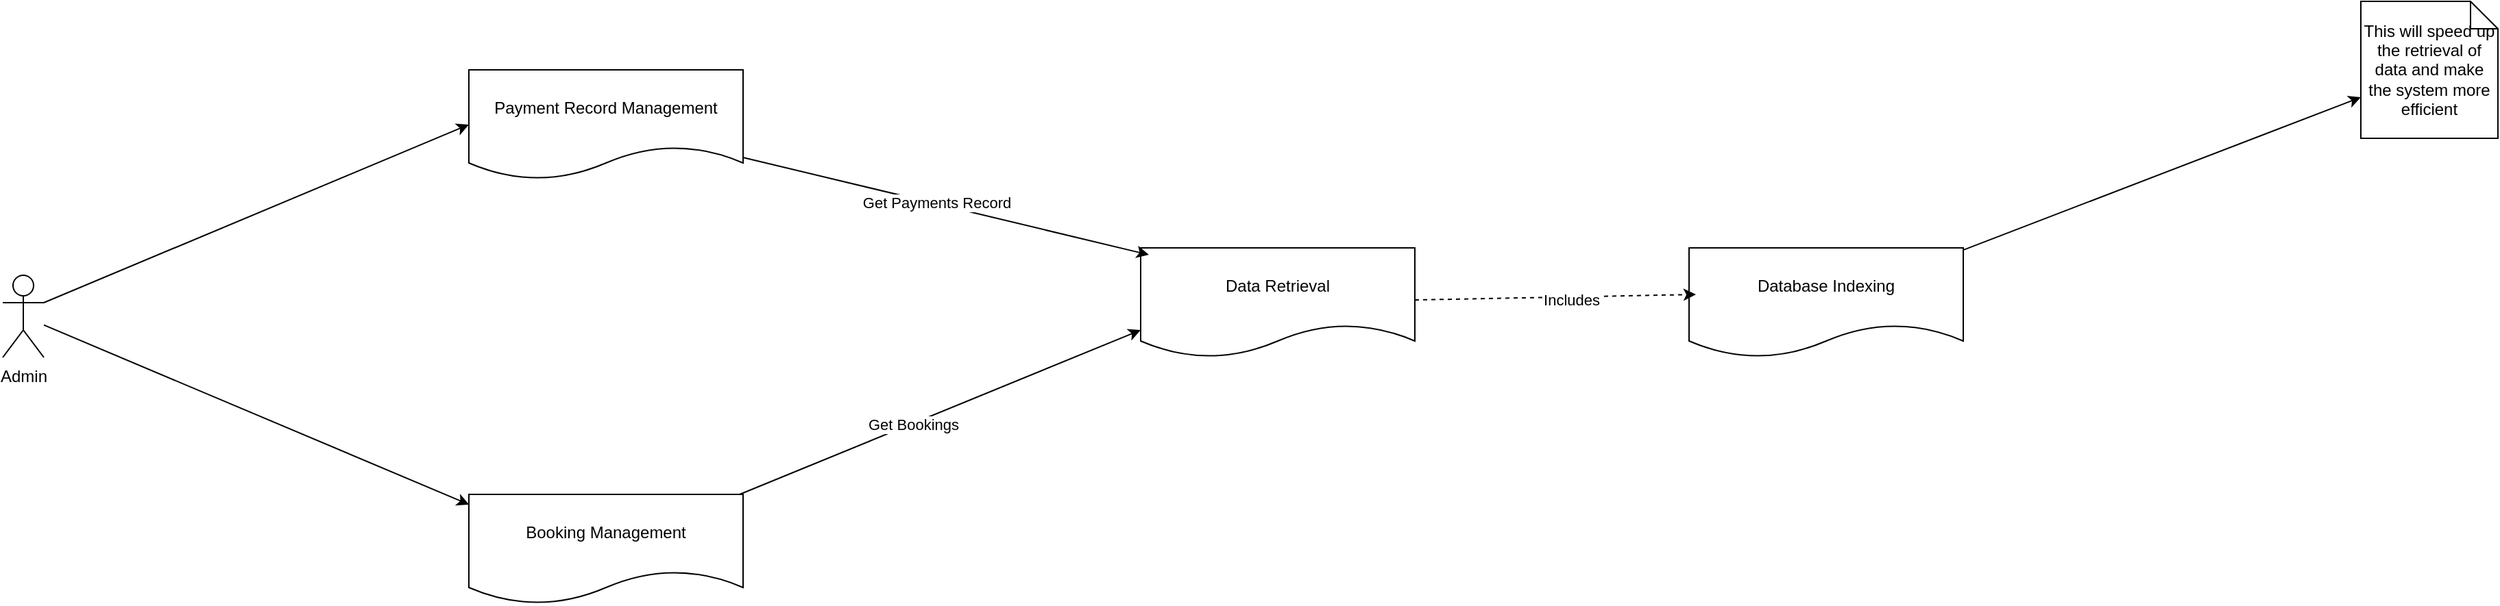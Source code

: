 <mxfile>
    <diagram id="DQV4w9oIUY97KgEpysa4" name="Page-1">
        <mxGraphModel dx="2007" dy="704" grid="1" gridSize="10" guides="1" tooltips="1" connect="1" arrows="1" fold="1" page="1" pageScale="1" pageWidth="827" pageHeight="1169" background="#ffffff" math="0" shadow="0">
            <root>
                <mxCell id="0"/>
                <mxCell id="1" parent="0"/>
                <mxCell id="6" style="edgeStyle=none;html=1;" edge="1" parent="1" source="2">
                    <mxGeometry relative="1" as="geometry">
                        <mxPoint x="1180" y="110" as="targetPoint"/>
                    </mxGeometry>
                </mxCell>
                <mxCell id="2" value="Database Indexing" style="shape=document;whiteSpace=wrap;html=1;boundedLbl=1;" vertex="1" parent="1">
                    <mxGeometry x="690" y="220" width="200" height="80" as="geometry"/>
                </mxCell>
                <mxCell id="10" style="edgeStyle=none;html=1;entryX=0;entryY=0.75;entryDx=0;entryDy=0;" edge="1" parent="1" source="3" target="5">
                    <mxGeometry relative="1" as="geometry"/>
                </mxCell>
                <mxCell id="13" value="Get Bookings" style="edgeLabel;html=1;align=center;verticalAlign=middle;resizable=0;points=[];" vertex="1" connectable="0" parent="10">
                    <mxGeometry x="-0.143" relative="1" as="geometry">
                        <mxPoint x="1" as="offset"/>
                    </mxGeometry>
                </mxCell>
                <mxCell id="3" value="Booking Management" style="shape=document;whiteSpace=wrap;html=1;boundedLbl=1;" vertex="1" parent="1">
                    <mxGeometry x="-200" y="400" width="200" height="80" as="geometry"/>
                </mxCell>
                <mxCell id="4" value="Payment Record Management" style="shape=document;whiteSpace=wrap;html=1;boundedLbl=1;" vertex="1" parent="1">
                    <mxGeometry x="-200" y="90" width="200" height="80" as="geometry"/>
                </mxCell>
                <mxCell id="5" value="Data Retrieval" style="shape=document;whiteSpace=wrap;html=1;boundedLbl=1;" vertex="1" parent="1">
                    <mxGeometry x="290" y="220" width="200" height="80" as="geometry"/>
                </mxCell>
                <mxCell id="7" value="This will speed up the retrieval of data and make the system more efficient" style="shape=note;size=20;whiteSpace=wrap;html=1;" vertex="1" parent="1">
                    <mxGeometry x="1180" y="40" width="100" height="100" as="geometry"/>
                </mxCell>
                <mxCell id="8" style="edgeStyle=none;html=1;entryX=0.025;entryY=0.425;entryDx=0;entryDy=0;entryPerimeter=0;dashed=1;" edge="1" parent="1" source="5" target="2">
                    <mxGeometry relative="1" as="geometry"/>
                </mxCell>
                <mxCell id="9" value="Includes" style="edgeLabel;html=1;align=center;verticalAlign=middle;resizable=0;points=[];" vertex="1" connectable="0" parent="8">
                    <mxGeometry x="0.112" y="-2" relative="1" as="geometry">
                        <mxPoint as="offset"/>
                    </mxGeometry>
                </mxCell>
                <mxCell id="11" style="edgeStyle=none;html=1;entryX=0.03;entryY=0.063;entryDx=0;entryDy=0;entryPerimeter=0;" edge="1" parent="1" source="4" target="5">
                    <mxGeometry relative="1" as="geometry"/>
                </mxCell>
                <mxCell id="12" value="Get Payments Record" style="edgeLabel;html=1;align=center;verticalAlign=middle;resizable=0;points=[];" vertex="1" connectable="0" parent="11">
                    <mxGeometry x="-0.049" y="1" relative="1" as="geometry">
                        <mxPoint as="offset"/>
                    </mxGeometry>
                </mxCell>
                <mxCell id="15" style="edgeStyle=none;html=1;exitX=1;exitY=0.333;exitDx=0;exitDy=0;exitPerimeter=0;entryX=0;entryY=0.5;entryDx=0;entryDy=0;" edge="1" parent="1" source="14" target="4">
                    <mxGeometry relative="1" as="geometry"/>
                </mxCell>
                <mxCell id="14" value="Admin" style="shape=umlActor;verticalLabelPosition=bottom;verticalAlign=top;html=1;outlineConnect=0;" vertex="1" parent="1">
                    <mxGeometry x="-540" y="240" width="30" height="60" as="geometry"/>
                </mxCell>
                <mxCell id="16" style="edgeStyle=none;html=1;entryX=0.001;entryY=0.093;entryDx=0;entryDy=0;entryPerimeter=0;" edge="1" parent="1" source="14" target="3">
                    <mxGeometry relative="1" as="geometry"/>
                </mxCell>
            </root>
        </mxGraphModel>
    </diagram>
</mxfile>